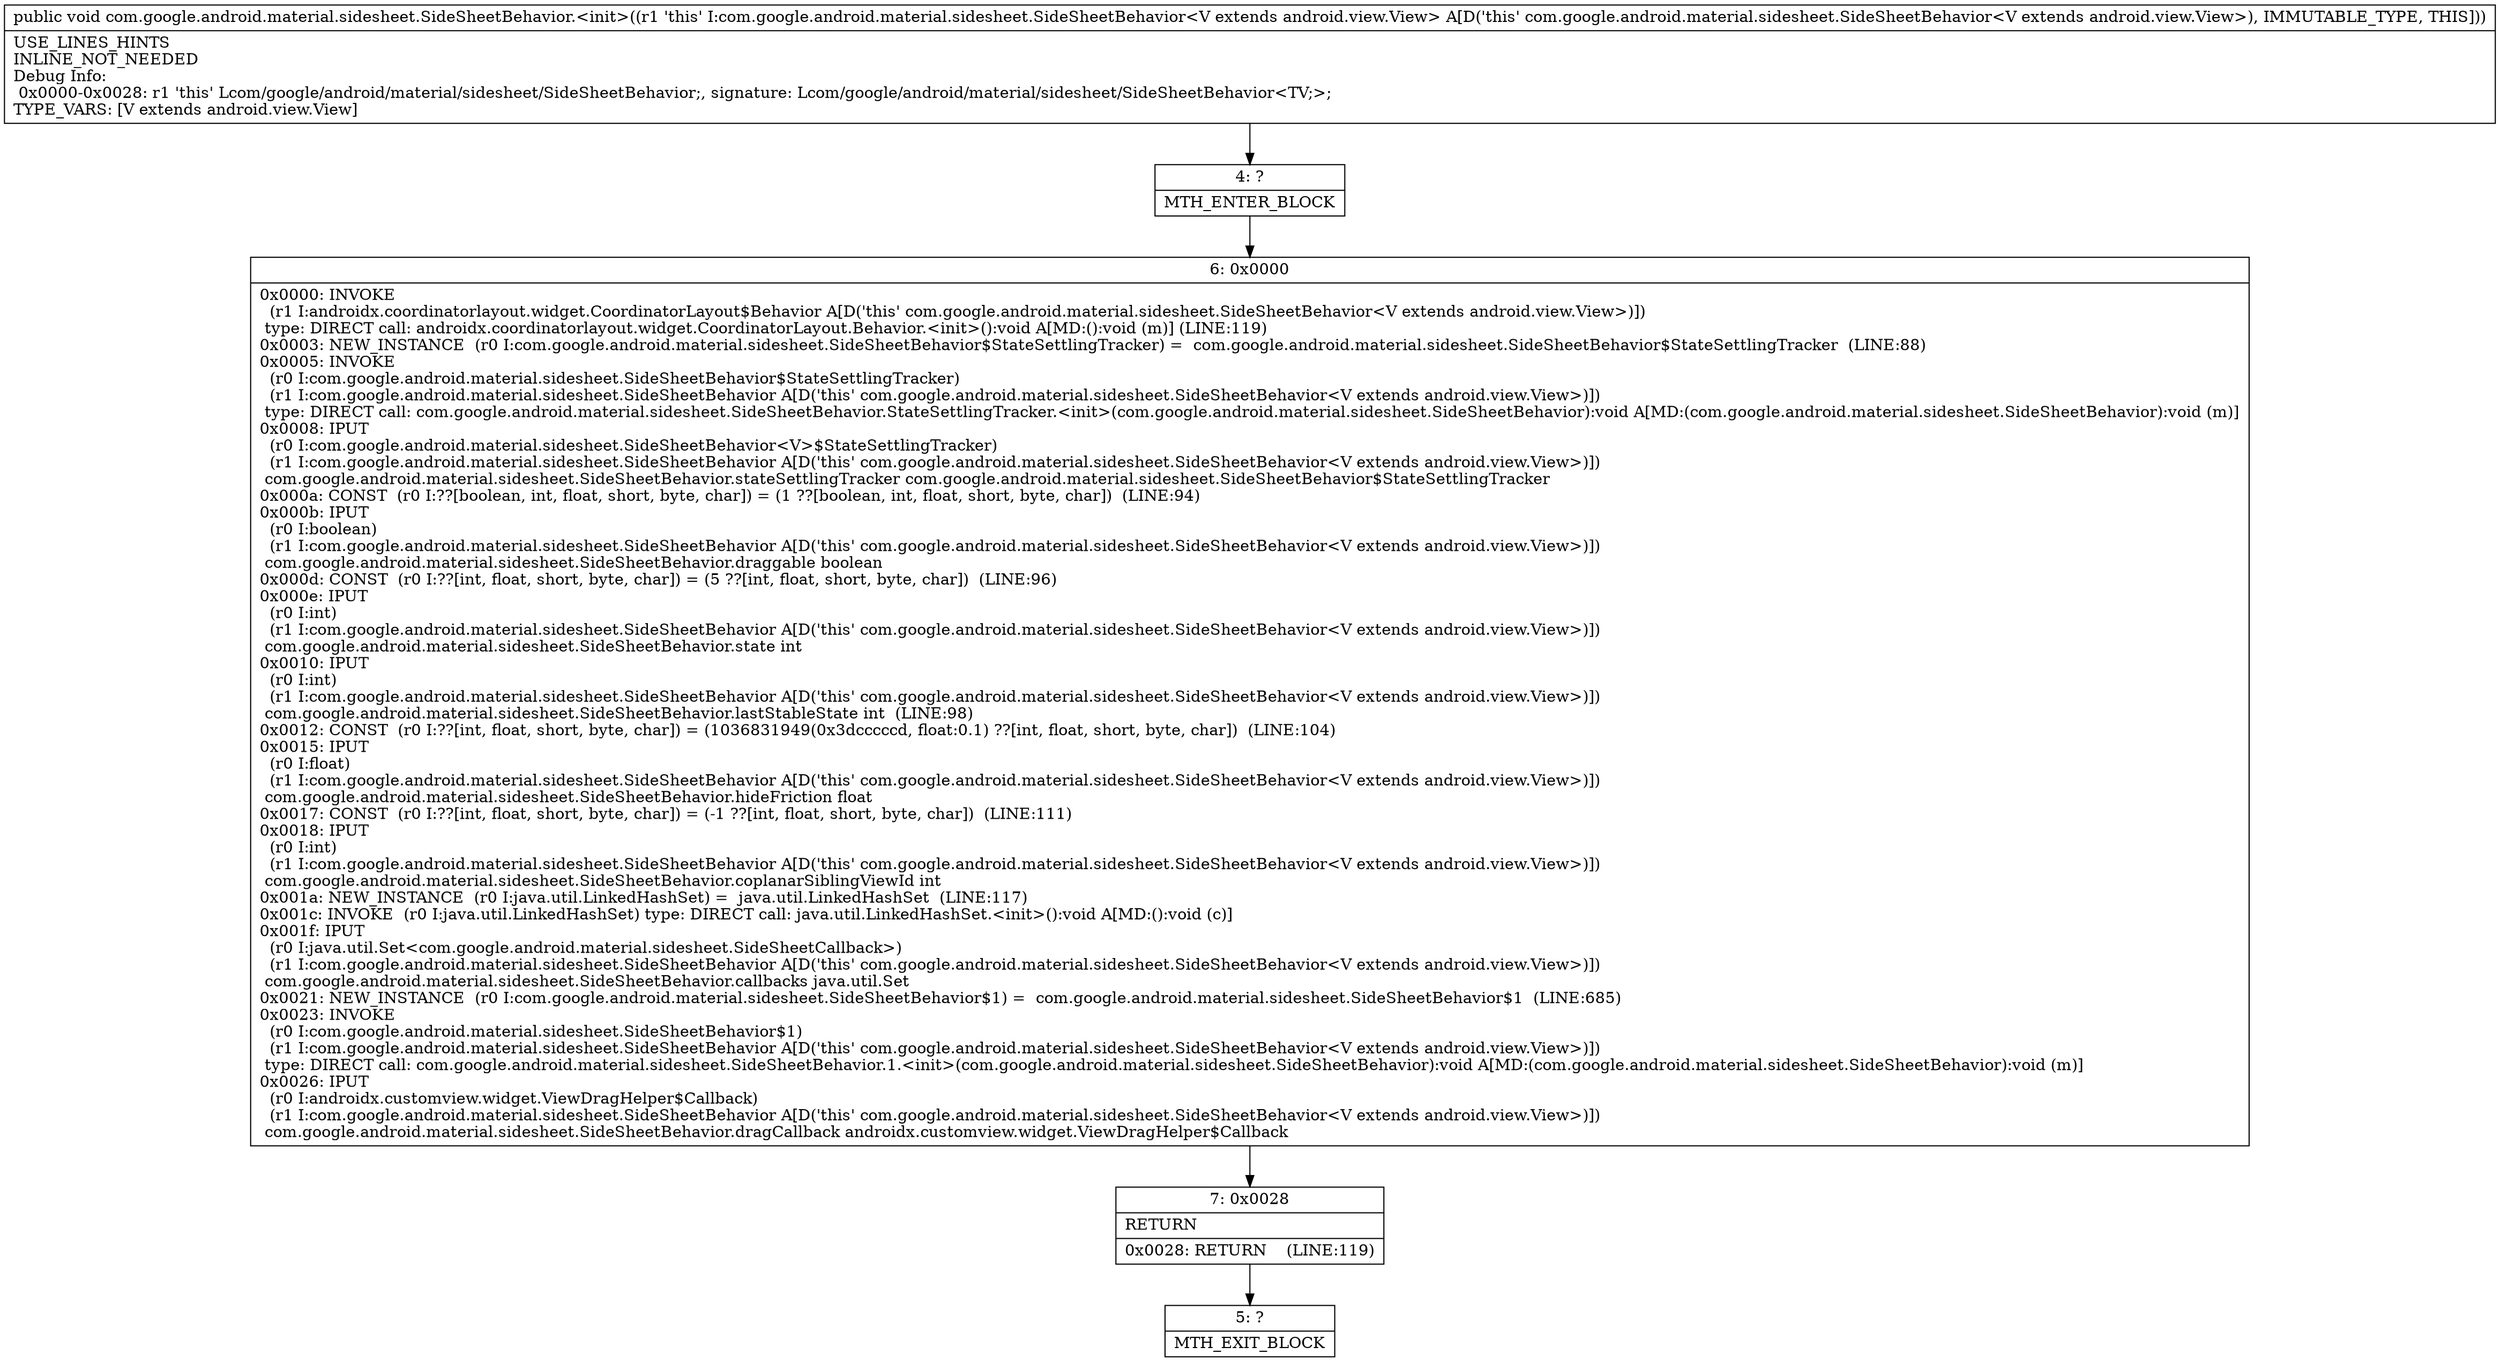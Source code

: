 digraph "CFG forcom.google.android.material.sidesheet.SideSheetBehavior.\<init\>()V" {
Node_4 [shape=record,label="{4\:\ ?|MTH_ENTER_BLOCK\l}"];
Node_6 [shape=record,label="{6\:\ 0x0000|0x0000: INVOKE  \l  (r1 I:androidx.coordinatorlayout.widget.CoordinatorLayout$Behavior A[D('this' com.google.android.material.sidesheet.SideSheetBehavior\<V extends android.view.View\>)])\l type: DIRECT call: androidx.coordinatorlayout.widget.CoordinatorLayout.Behavior.\<init\>():void A[MD:():void (m)] (LINE:119)\l0x0003: NEW_INSTANCE  (r0 I:com.google.android.material.sidesheet.SideSheetBehavior$StateSettlingTracker) =  com.google.android.material.sidesheet.SideSheetBehavior$StateSettlingTracker  (LINE:88)\l0x0005: INVOKE  \l  (r0 I:com.google.android.material.sidesheet.SideSheetBehavior$StateSettlingTracker)\l  (r1 I:com.google.android.material.sidesheet.SideSheetBehavior A[D('this' com.google.android.material.sidesheet.SideSheetBehavior\<V extends android.view.View\>)])\l type: DIRECT call: com.google.android.material.sidesheet.SideSheetBehavior.StateSettlingTracker.\<init\>(com.google.android.material.sidesheet.SideSheetBehavior):void A[MD:(com.google.android.material.sidesheet.SideSheetBehavior):void (m)]\l0x0008: IPUT  \l  (r0 I:com.google.android.material.sidesheet.SideSheetBehavior\<V\>$StateSettlingTracker)\l  (r1 I:com.google.android.material.sidesheet.SideSheetBehavior A[D('this' com.google.android.material.sidesheet.SideSheetBehavior\<V extends android.view.View\>)])\l com.google.android.material.sidesheet.SideSheetBehavior.stateSettlingTracker com.google.android.material.sidesheet.SideSheetBehavior$StateSettlingTracker \l0x000a: CONST  (r0 I:??[boolean, int, float, short, byte, char]) = (1 ??[boolean, int, float, short, byte, char])  (LINE:94)\l0x000b: IPUT  \l  (r0 I:boolean)\l  (r1 I:com.google.android.material.sidesheet.SideSheetBehavior A[D('this' com.google.android.material.sidesheet.SideSheetBehavior\<V extends android.view.View\>)])\l com.google.android.material.sidesheet.SideSheetBehavior.draggable boolean \l0x000d: CONST  (r0 I:??[int, float, short, byte, char]) = (5 ??[int, float, short, byte, char])  (LINE:96)\l0x000e: IPUT  \l  (r0 I:int)\l  (r1 I:com.google.android.material.sidesheet.SideSheetBehavior A[D('this' com.google.android.material.sidesheet.SideSheetBehavior\<V extends android.view.View\>)])\l com.google.android.material.sidesheet.SideSheetBehavior.state int \l0x0010: IPUT  \l  (r0 I:int)\l  (r1 I:com.google.android.material.sidesheet.SideSheetBehavior A[D('this' com.google.android.material.sidesheet.SideSheetBehavior\<V extends android.view.View\>)])\l com.google.android.material.sidesheet.SideSheetBehavior.lastStableState int  (LINE:98)\l0x0012: CONST  (r0 I:??[int, float, short, byte, char]) = (1036831949(0x3dcccccd, float:0.1) ??[int, float, short, byte, char])  (LINE:104)\l0x0015: IPUT  \l  (r0 I:float)\l  (r1 I:com.google.android.material.sidesheet.SideSheetBehavior A[D('this' com.google.android.material.sidesheet.SideSheetBehavior\<V extends android.view.View\>)])\l com.google.android.material.sidesheet.SideSheetBehavior.hideFriction float \l0x0017: CONST  (r0 I:??[int, float, short, byte, char]) = (\-1 ??[int, float, short, byte, char])  (LINE:111)\l0x0018: IPUT  \l  (r0 I:int)\l  (r1 I:com.google.android.material.sidesheet.SideSheetBehavior A[D('this' com.google.android.material.sidesheet.SideSheetBehavior\<V extends android.view.View\>)])\l com.google.android.material.sidesheet.SideSheetBehavior.coplanarSiblingViewId int \l0x001a: NEW_INSTANCE  (r0 I:java.util.LinkedHashSet) =  java.util.LinkedHashSet  (LINE:117)\l0x001c: INVOKE  (r0 I:java.util.LinkedHashSet) type: DIRECT call: java.util.LinkedHashSet.\<init\>():void A[MD:():void (c)]\l0x001f: IPUT  \l  (r0 I:java.util.Set\<com.google.android.material.sidesheet.SideSheetCallback\>)\l  (r1 I:com.google.android.material.sidesheet.SideSheetBehavior A[D('this' com.google.android.material.sidesheet.SideSheetBehavior\<V extends android.view.View\>)])\l com.google.android.material.sidesheet.SideSheetBehavior.callbacks java.util.Set \l0x0021: NEW_INSTANCE  (r0 I:com.google.android.material.sidesheet.SideSheetBehavior$1) =  com.google.android.material.sidesheet.SideSheetBehavior$1  (LINE:685)\l0x0023: INVOKE  \l  (r0 I:com.google.android.material.sidesheet.SideSheetBehavior$1)\l  (r1 I:com.google.android.material.sidesheet.SideSheetBehavior A[D('this' com.google.android.material.sidesheet.SideSheetBehavior\<V extends android.view.View\>)])\l type: DIRECT call: com.google.android.material.sidesheet.SideSheetBehavior.1.\<init\>(com.google.android.material.sidesheet.SideSheetBehavior):void A[MD:(com.google.android.material.sidesheet.SideSheetBehavior):void (m)]\l0x0026: IPUT  \l  (r0 I:androidx.customview.widget.ViewDragHelper$Callback)\l  (r1 I:com.google.android.material.sidesheet.SideSheetBehavior A[D('this' com.google.android.material.sidesheet.SideSheetBehavior\<V extends android.view.View\>)])\l com.google.android.material.sidesheet.SideSheetBehavior.dragCallback androidx.customview.widget.ViewDragHelper$Callback \l}"];
Node_7 [shape=record,label="{7\:\ 0x0028|RETURN\l|0x0028: RETURN    (LINE:119)\l}"];
Node_5 [shape=record,label="{5\:\ ?|MTH_EXIT_BLOCK\l}"];
MethodNode[shape=record,label="{public void com.google.android.material.sidesheet.SideSheetBehavior.\<init\>((r1 'this' I:com.google.android.material.sidesheet.SideSheetBehavior\<V extends android.view.View\> A[D('this' com.google.android.material.sidesheet.SideSheetBehavior\<V extends android.view.View\>), IMMUTABLE_TYPE, THIS]))  | USE_LINES_HINTS\lINLINE_NOT_NEEDED\lDebug Info:\l  0x0000\-0x0028: r1 'this' Lcom\/google\/android\/material\/sidesheet\/SideSheetBehavior;, signature: Lcom\/google\/android\/material\/sidesheet\/SideSheetBehavior\<TV;\>;\lTYPE_VARS: [V extends android.view.View]\l}"];
MethodNode -> Node_4;Node_4 -> Node_6;
Node_6 -> Node_7;
Node_7 -> Node_5;
}

